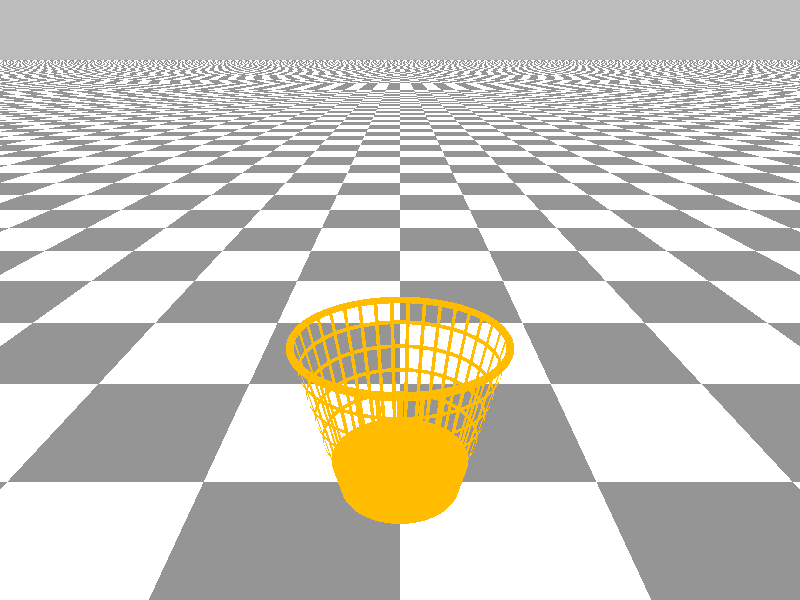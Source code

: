 #version 3.7;

#include "colors.inc"
#include "shapes.inc"

#local debugMode = 1;
#if (debugMode)
    global_settings {
        assumed_gamma 1
        charset utf8
    }
#end

// ----------------------------------------
// Trash Can
// ----------------------------------------
#macro TrashCan(height, upperRadius, lowerRadius, thick, stripeWidth, numVerticalStripes, numHorizontalStripes)
    #local deltaRadius = upperRadius - lowerRadius;
    #local gridLength = sqrt(pow(height, 2) + pow(deltaRadius, 2));
    #local gridAngle = atan2(deltaRadius, height);
    #local gridAngleDeg = gridAngle * 180 / pi;
    #local deltaTheta = 360 / numVerticalStripes;
    #local baseX = 0;
    #local baseY = 0;
    #local baseZ = 0.005 - lowerRadius;
    #local bottomHeightFrac = 1 / 5;
    #local bottomHeight = height * bottomHeightFrac;
    #local bodyHeightFrac = 1 - bottomHeightFrac;
    #local bodyHeight = height - bottomHeight;
    #local horizStripeInterval = bodyHeight / (numHorizontalStripes + 1);
    #local baseUpperRadius = upperRadius * bottomHeightFrac + lowerRadius * bodyHeightFrac;

    union {
        torus {
            upperRadius, thick/2
            translate y * height
        }

        cone {
            <0, 0, 0>, lowerRadius,
            <0, bottomHeight, 0>, baseUpperRadius
        }

        #for (I, 0, numHorizontalStripes - 1)
            #local stripeLowerY = (I + 1) * horizStripeInterval + bottomHeight;
            #local stripeUpperY = stripeLowerY + stripeWidth;
            #local lowerFrac = stripeLowerY / height;
            #local upperFrac = stripeUpperY / height;
            #local stripeLowerRadius = upperRadius * lowerFrac + lowerRadius * (1 - lowerFrac);
            #local stripeUpperRadius = upperRadius * upperFrac + lowerRadius * (1 - upperFrac);
            cone {
                <0, stripeLowerY, 0>, stripeLowerRadius,
                <0, stripeUpperY, 0>, stripeUpperRadius
                open
            }
        #end

        #for (I, 0, numVerticalStripes - 1)
            #local currAngle = deltaTheta * I;
            #local sinTheta = sin(currAngle * pi / 180);
            #local cosTheta = cos(currAngle * pi / 180);
            #local translX = cosTheta * baseX + sinTheta * baseZ;
            #local translY = 0;
            #local translZ = -sinTheta * baseX + cosTheta * baseZ;
            box {
                <-stripeWidth/2, 0, 0>
                <stripeWidth/2, gridLength, 0>
                rotate <-gridAngleDeg, 0, 0>
                rotate <0, currAngle, 0>
                translate <translX, translY, translZ>                
            }
        #end
    }
#end

// ----------------------------------------
// Scene
// ----------------------------------------

#if (debugMode)
    camera {
      location <0, 1, -1.5>
      look_at <0, 0, 1>
    }

    background { White * 0.5 }

    light_source { <-1, 2, -2> color White }

    plane {
        y, -1
        texture {
            pigment { checker rgb<0.3, 0.3, 0.3> White }
        }
    }

    object {
        TrashCan(0.8, 0.5, 0.3, 0.035, 0.02, 35, 4)
        pigment { Orange }
        translate <0, -1, 1>
        //translate <-0.8, 0, 2>
    }

#end
